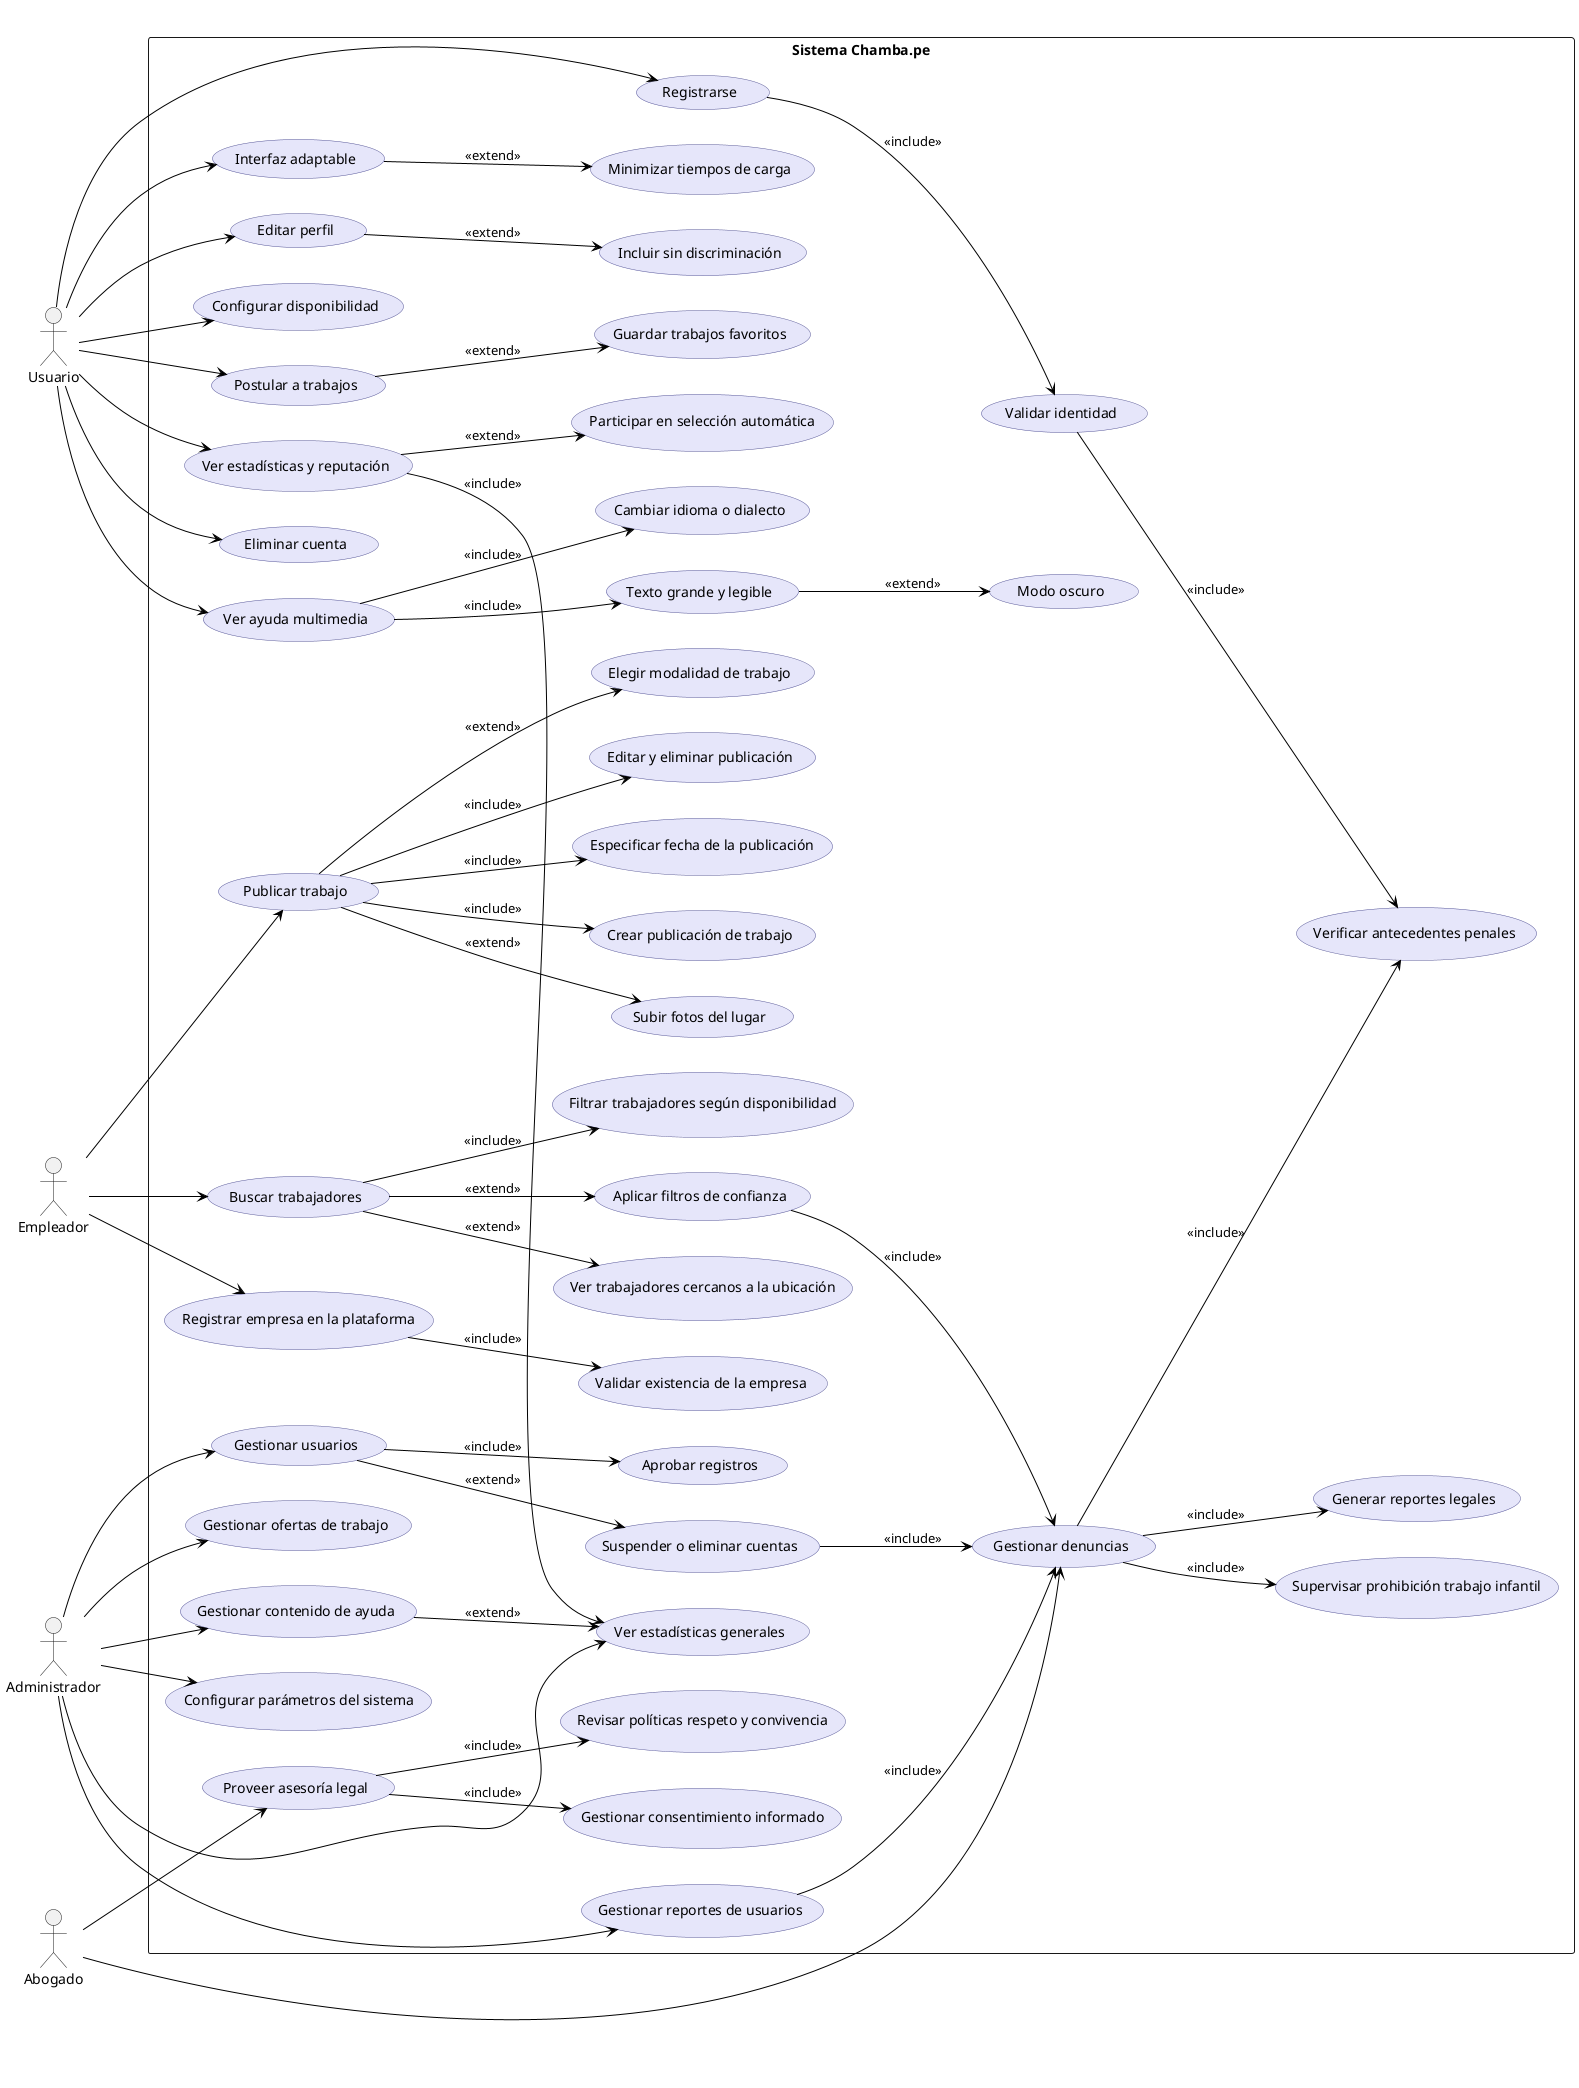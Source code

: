 @startuml uml
left to right direction
skinparam packageStyle rectangle
skinparam backgroundColor #ffffff
skinparam usecase {
  BackgroundColor #e6e6fa
  BorderColor #5a5a99
  ArrowColor Black
  FontColor Black
}

actor Usuario
actor Empleador
actor Administrador
actor Abogado

rectangle "Sistema Chamba.pe" {

  ' Casos de uso del usuario
  usecase "Registrarse" as U_UC01
  usecase "Validar identidad" as U_UC02
  usecase "Editar perfil" as U_UC03
  usecase "Configurar disponibilidad" as U_UC04
  usecase "Postular a trabajos" as U_UC05
  usecase "Guardar trabajos favoritos" as U_UC06
  usecase "Ver estadísticas y reputación" as U_UC07
  usecase "Eliminar cuenta" as U_UC08
  usecase "Participar en selección automática" as U_UC09
  usecase "Incluir sin discriminación" as U_UC10

  usecase "Ver ayuda multimedia" as U_UX01
  usecase "Texto grande y legible" as U_UX02
  usecase "Cambiar idioma o dialecto" as U_UX03
  usecase "Modo oscuro" as U_UX04
  usecase "Interfaz adaptable" as U_UX05
  usecase "Minimizar tiempos de carga" as U_UX06

  ' Casos de uso del empleador
  usecase "Registrar empresa en la plataforma" as E_UC01
  usecase "Validar existencia de la empresa" as E_UC01A

  usecase "Publicar trabajo" as E_UC02
  usecase "Crear publicación de trabajo" as E_UC02A
  usecase "Especificar fecha de la publicación" as E_UC02B
  usecase "Editar y eliminar publicación" as E_UC02C
  usecase "Elegir modalidad de trabajo" as E_UC02D
  usecase "Subir fotos del lugar" as E_UC02E

  usecase "Buscar trabajadores" as E_UC03
  usecase "Filtrar trabajadores según disponibilidad" as E_UC03A
  usecase "Ver trabajadores cercanos a la ubicación" as E_UC03B
  usecase "Aplicar filtros de confianza" as E_UC03C

  ' Casos de uso del administrador
  usecase "Gestionar usuarios" as A_UC01
  usecase "Aprobar registros" as A_UC02
  usecase "Gestionar ofertas de trabajo" as A_UC03
  usecase "Gestionar contenido de ayuda" as A_UC04
  usecase "Ver estadísticas generales" as A_UC05
  usecase "Gestionar reportes de usuarios" as A_UC06
  usecase "Configurar parámetros del sistema" as A_UC07
  usecase "Suspender o eliminar cuentas" as A_UC08

  ' Casos de uso del abogado
  usecase "Gestionar denuncias" as L_UC01
  usecase "Proveer asesoría legal" as L_UC02
  usecase "Verificar antecedentes penales" as L_UC01A
  usecase "Supervisar prohibición trabajo infantil" as L_UC01B
  usecase "Generar reportes legales" as L_UC01C
  usecase "Revisar políticas respeto y convivencia" as L_UC02A
  usecase "Gestionar consentimiento informado" as L_UC02B

  ' Relaciones internas
  U_UC01 --> U_UC02 : <<include>>
  U_UC05 --> U_UC06 : <<extend>>
  U_UC03 --> U_UC10 : <<extend>>
  U_UC07 --> U_UC09 : <<extend>>

  U_UX01 --> U_UX02 : <<include>>
  U_UX01 --> U_UX03 : <<include>>
  U_UX02 --> U_UX04 : <<extend>>
  U_UX05 --> U_UX06 : <<extend>>

  E_UC01 --> E_UC01A : <<include>>
  E_UC02 --> E_UC02A : <<include>>
  E_UC02 --> E_UC02B : <<include>>
  E_UC02 --> E_UC02C : <<include>>
  E_UC02 --> E_UC02D : <<extend>>
  E_UC02 --> E_UC02E : <<extend>>

  E_UC03 --> E_UC03A : <<include>>
  E_UC03 --> E_UC03B : <<extend>>
  E_UC03 --> E_UC03C : <<extend>>

  A_UC01 --> A_UC02 : <<include>>
  A_UC01 --> A_UC08 : <<extend>>
  A_UC04 --> A_UC05 : <<extend>>

  L_UC01 --> L_UC01A : <<include>>
  L_UC01 --> L_UC01B : <<include>>
  L_UC01 --> L_UC01C : <<include>>
  L_UC02 --> L_UC02A : <<include>>
  L_UC02 --> L_UC02B : <<include>>

  ' Relaciones entre actores y casos de uso
  Usuario --> U_UC01
  Usuario --> U_UC03
  Usuario --> U_UC04
  Usuario --> U_UC05
  Usuario --> U_UC07
  Usuario --> U_UC08
  Usuario --> U_UX01
  Usuario --> U_UX05

  Empleador --> E_UC01
  Empleador --> E_UC02
  Empleador --> E_UC03

  Administrador --> A_UC01
  Administrador --> A_UC03
  Administrador --> A_UC04
  Administrador --> A_UC05
  Administrador --> A_UC06
  Administrador --> A_UC07

  Abogado --> L_UC01
  Abogado --> L_UC02

  ' Relaciones cruzadas entre módulos
  U_UC02 --> L_UC01A : <<include>>
  U_UC07 --> A_UC05 : <<include>>
  A_UC06 --> L_UC01 : <<include>>
  A_UC08 --> L_UC01 : <<include>>
  E_UC03C --> L_UC01 : <<include>>
}
@enduml
